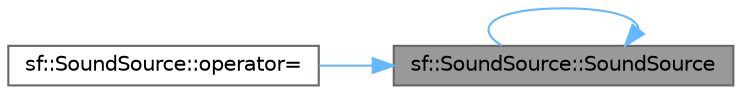 digraph "sf::SoundSource::SoundSource"
{
 // LATEX_PDF_SIZE
  bgcolor="transparent";
  edge [fontname=Helvetica,fontsize=10,labelfontname=Helvetica,labelfontsize=10];
  node [fontname=Helvetica,fontsize=10,shape=box,height=0.2,width=0.4];
  rankdir="RL";
  Node1 [id="Node000001",label="sf::SoundSource::SoundSource",height=0.2,width=0.4,color="gray40", fillcolor="grey60", style="filled", fontcolor="black",tooltip="Copy constructor."];
  Node1 -> Node2 [id="edge1_Node000001_Node000002",dir="back",color="steelblue1",style="solid",tooltip=" "];
  Node2 [id="Node000002",label="sf::SoundSource::operator=",height=0.2,width=0.4,color="grey40", fillcolor="white", style="filled",URL="$classsf_1_1_sound_source.html#a4b494e4a0b819bae9cd99b43e2f3f59d",tooltip="Overload of assignment operator."];
  Node1 -> Node1 [id="edge2_Node000001_Node000001",dir="back",color="steelblue1",style="solid",tooltip=" "];
}
